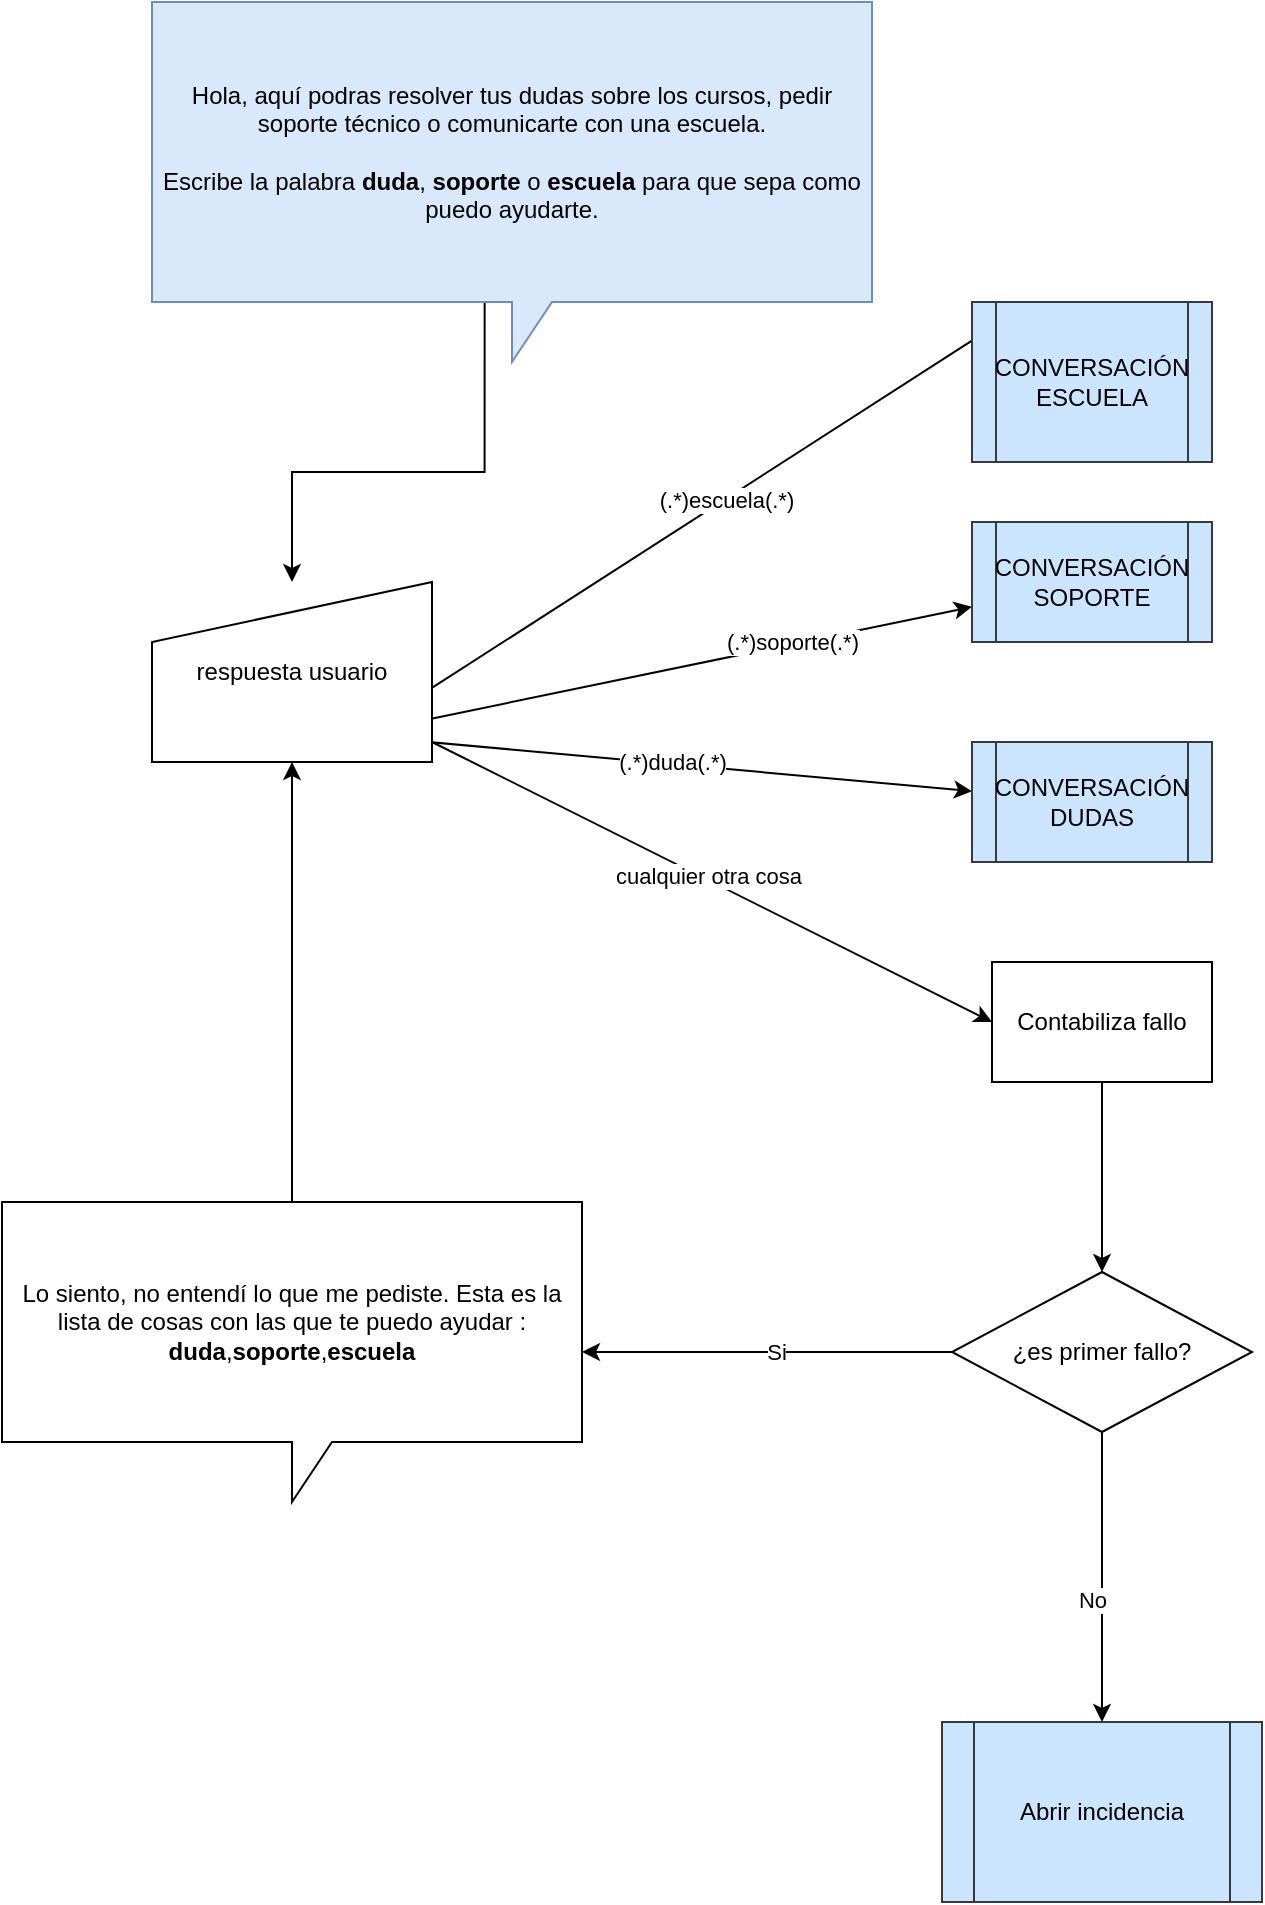 <mxfile version="28.0.5" pages="2">
  <diagram name="Página-1" id="MA2aR0D6-_4CbgedYhHP">
    <mxGraphModel dx="2253" dy="752" grid="1" gridSize="10" guides="1" tooltips="1" connect="1" arrows="1" fold="1" page="1" pageScale="1" pageWidth="827" pageHeight="1169" math="0" shadow="0">
      <root>
        <mxCell id="0" />
        <mxCell id="1" parent="0" />
        <mxCell id="7-lnbQ5hqL2UpC5hHmM0-52" value="" style="edgeStyle=orthogonalEdgeStyle;rounded=0;orthogonalLoop=1;jettySize=auto;html=1;exitX=0.462;exitY=0.824;exitDx=0;exitDy=0;exitPerimeter=0;" parent="1" source="7-lnbQ5hqL2UpC5hHmM0-2" target="7-lnbQ5hqL2UpC5hHmM0-51" edge="1">
          <mxGeometry relative="1" as="geometry" />
        </mxCell>
        <mxCell id="7-lnbQ5hqL2UpC5hHmM0-2" value="Hola, aquí podras resolver tus dudas sobre los cursos, pedir soporte técnico o comunicarte con una escuela.&lt;br&gt;&lt;br&gt;Escribe la palabra &lt;b&gt;duda&lt;/b&gt;, &lt;b&gt;soporte&lt;/b&gt; o &lt;b&gt;escuela&lt;/b&gt; para que sepa como puedo ayudarte." style="shape=callout;whiteSpace=wrap;html=1;perimeter=calloutPerimeter;fillColor=#dae8fc;strokeColor=#6c8ebf;" parent="1" vertex="1">
          <mxGeometry x="-740" y="10" width="360" height="180" as="geometry" />
        </mxCell>
        <mxCell id="7-lnbQ5hqL2UpC5hHmM0-3" value="" style="endArrow=classic;html=1;rounded=0;exitX=0;exitY=0.75;exitDx=0;exitDy=0;" parent="1" source="7-lnbQ5hqL2UpC5hHmM0-51" target="gEdlEobQqb-MvD6yzxbX-1" edge="1">
          <mxGeometry relative="1" as="geometry">
            <mxPoint x="-600" y="240" as="sourcePoint" />
            <mxPoint x="-740" y="550" as="targetPoint" />
            <Array as="points" />
          </mxGeometry>
        </mxCell>
        <mxCell id="7-lnbQ5hqL2UpC5hHmM0-4" value="(.*)duda(.*)" style="edgeLabel;resizable=0;html=1;;align=center;verticalAlign=middle;" parent="7-lnbQ5hqL2UpC5hHmM0-3" connectable="0" vertex="1">
          <mxGeometry relative="1" as="geometry">
            <mxPoint x="55" y="4" as="offset" />
          </mxGeometry>
        </mxCell>
        <mxCell id="7-lnbQ5hqL2UpC5hHmM0-13" value="" style="endArrow=classic;html=1;rounded=0;entryX=0.25;entryY=0;entryDx=0;entryDy=0;exitX=0.958;exitY=0.63;exitDx=0;exitDy=0;exitPerimeter=0;" parent="1" source="7-lnbQ5hqL2UpC5hHmM0-51" target="gEdlEobQqb-MvD6yzxbX-3" edge="1">
          <mxGeometry relative="1" as="geometry">
            <mxPoint x="-310" y="180" as="sourcePoint" />
            <mxPoint x="-80" y="720" as="targetPoint" />
            <Array as="points" />
          </mxGeometry>
        </mxCell>
        <mxCell id="7-lnbQ5hqL2UpC5hHmM0-14" value="(.*)escuela(.*)" style="edgeLabel;resizable=0;html=1;;align=center;verticalAlign=middle;" parent="7-lnbQ5hqL2UpC5hHmM0-13" connectable="0" vertex="1">
          <mxGeometry relative="1" as="geometry">
            <mxPoint as="offset" />
          </mxGeometry>
        </mxCell>
        <mxCell id="gEdlEobQqb-MvD6yzxbX-10" style="edgeStyle=orthogonalEdgeStyle;rounded=0;orthogonalLoop=1;jettySize=auto;html=1;" parent="1" source="7-lnbQ5hqL2UpC5hHmM0-17" target="7-lnbQ5hqL2UpC5hHmM0-51" edge="1">
          <mxGeometry relative="1" as="geometry" />
        </mxCell>
        <mxCell id="7-lnbQ5hqL2UpC5hHmM0-17" value="Lo siento, no entendí lo que me pediste. Esta es la lista de cosas con las que te puedo ayudar : &lt;b&gt;duda&lt;/b&gt;,&lt;b&gt;soporte&lt;/b&gt;,&lt;b&gt;escuela&lt;/b&gt;" style="shape=callout;whiteSpace=wrap;html=1;perimeter=calloutPerimeter;" parent="1" vertex="1">
          <mxGeometry x="-815" y="610" width="290" height="150" as="geometry" />
        </mxCell>
        <mxCell id="7-lnbQ5hqL2UpC5hHmM0-22" value="" style="endArrow=classic;html=1;rounded=0;entryX=0;entryY=0.5;entryDx=0;entryDy=0;" parent="1" source="7-lnbQ5hqL2UpC5hHmM0-51" target="7-lnbQ5hqL2UpC5hHmM0-41" edge="1">
          <mxGeometry relative="1" as="geometry">
            <mxPoint x="-440" y="90" as="sourcePoint" />
            <mxPoint x="-210" y="90" as="targetPoint" />
          </mxGeometry>
        </mxCell>
        <mxCell id="7-lnbQ5hqL2UpC5hHmM0-24" value="&lt;div&gt;cualquier otra cosa&lt;/div&gt;" style="edgeLabel;html=1;align=center;verticalAlign=middle;resizable=0;points=[];" parent="7-lnbQ5hqL2UpC5hHmM0-22" vertex="1" connectable="0">
          <mxGeometry x="0.033" y="-5" relative="1" as="geometry">
            <mxPoint x="-4" y="-10" as="offset" />
          </mxGeometry>
        </mxCell>
        <mxCell id="7-lnbQ5hqL2UpC5hHmM0-32" value="" style="endArrow=classic;html=1;rounded=0;exitX=0.25;exitY=1;exitDx=0;exitDy=0;" parent="1" source="7-lnbQ5hqL2UpC5hHmM0-51" target="gEdlEobQqb-MvD6yzxbX-2" edge="1">
          <mxGeometry relative="1" as="geometry">
            <mxPoint x="-450" y="390" as="sourcePoint" />
            <mxPoint x="-458.361" y="720" as="targetPoint" />
          </mxGeometry>
        </mxCell>
        <mxCell id="7-lnbQ5hqL2UpC5hHmM0-35" value="&lt;div&gt;(.*)soporte(.*)&lt;/div&gt;" style="edgeLabel;html=1;align=center;verticalAlign=middle;resizable=0;points=[];" parent="7-lnbQ5hqL2UpC5hHmM0-32" vertex="1" connectable="0">
          <mxGeometry x="0.007" y="-1" relative="1" as="geometry">
            <mxPoint x="96" y="-22" as="offset" />
          </mxGeometry>
        </mxCell>
        <mxCell id="7-lnbQ5hqL2UpC5hHmM0-43" value="" style="edgeStyle=orthogonalEdgeStyle;rounded=0;orthogonalLoop=1;jettySize=auto;html=1;" parent="1" source="7-lnbQ5hqL2UpC5hHmM0-41" target="7-lnbQ5hqL2UpC5hHmM0-42" edge="1">
          <mxGeometry relative="1" as="geometry" />
        </mxCell>
        <mxCell id="7-lnbQ5hqL2UpC5hHmM0-44" value="" style="edgeStyle=orthogonalEdgeStyle;rounded=0;orthogonalLoop=1;jettySize=auto;html=1;" parent="1" source="7-lnbQ5hqL2UpC5hHmM0-42" target="7-lnbQ5hqL2UpC5hHmM0-17" edge="1">
          <mxGeometry relative="1" as="geometry" />
        </mxCell>
        <mxCell id="7-lnbQ5hqL2UpC5hHmM0-45" value="Si" style="edgeLabel;html=1;align=center;verticalAlign=middle;resizable=0;points=[];" parent="7-lnbQ5hqL2UpC5hHmM0-44" vertex="1" connectable="0">
          <mxGeometry x="-0.048" relative="1" as="geometry">
            <mxPoint as="offset" />
          </mxGeometry>
        </mxCell>
        <mxCell id="7-lnbQ5hqL2UpC5hHmM0-47" value="" style="edgeStyle=orthogonalEdgeStyle;rounded=0;orthogonalLoop=1;jettySize=auto;html=1;" parent="1" source="7-lnbQ5hqL2UpC5hHmM0-42" target="7-lnbQ5hqL2UpC5hHmM0-46" edge="1">
          <mxGeometry relative="1" as="geometry" />
        </mxCell>
        <mxCell id="7-lnbQ5hqL2UpC5hHmM0-48" value="&lt;div&gt;No&lt;/div&gt;" style="edgeLabel;html=1;align=center;verticalAlign=middle;resizable=0;points=[];" parent="7-lnbQ5hqL2UpC5hHmM0-47" vertex="1" connectable="0">
          <mxGeometry x="0.161" y="-5" relative="1" as="geometry">
            <mxPoint as="offset" />
          </mxGeometry>
        </mxCell>
        <mxCell id="7-lnbQ5hqL2UpC5hHmM0-42" value="¿es primer fallo?" style="rhombus;whiteSpace=wrap;html=1;" parent="1" vertex="1">
          <mxGeometry x="-340" y="645" width="150" height="80" as="geometry" />
        </mxCell>
        <mxCell id="7-lnbQ5hqL2UpC5hHmM0-46" value="&lt;div&gt;Abrir incidencia&lt;/div&gt;" style="shape=process;whiteSpace=wrap;html=1;backgroundOutline=1;fillColor=#cce5ff;strokeColor=#36393d;" parent="1" vertex="1">
          <mxGeometry x="-345" y="870" width="160" height="90" as="geometry" />
        </mxCell>
        <mxCell id="7-lnbQ5hqL2UpC5hHmM0-51" value="respuesta usuario" style="shape=manualInput;whiteSpace=wrap;html=1;" parent="1" vertex="1">
          <mxGeometry x="-740" y="300" width="140" height="90" as="geometry" />
        </mxCell>
        <mxCell id="gEdlEobQqb-MvD6yzxbX-1" value="&lt;div&gt;CONVERSACIÓN&lt;/div&gt;&lt;div&gt;DUDAS&lt;/div&gt;" style="shape=process;whiteSpace=wrap;html=1;backgroundOutline=1;fillColor=#cce5ff;strokeColor=#36393d;" parent="1" vertex="1">
          <mxGeometry x="-330" y="380" width="120" height="60" as="geometry" />
        </mxCell>
        <mxCell id="gEdlEobQqb-MvD6yzxbX-2" value="&lt;div&gt;CONVERSACIÓN&lt;/div&gt;&lt;div&gt;SOPORTE&lt;/div&gt;" style="shape=process;whiteSpace=wrap;html=1;backgroundOutline=1;fillColor=#cce5ff;strokeColor=#36393d;" parent="1" vertex="1">
          <mxGeometry x="-330" y="270" width="120" height="60" as="geometry" />
        </mxCell>
        <mxCell id="gEdlEobQqb-MvD6yzxbX-3" value="&lt;div&gt;CONVERSACIÓN&lt;/div&gt;&lt;div&gt;ESCUELA&lt;/div&gt;" style="shape=process;whiteSpace=wrap;html=1;backgroundOutline=1;fillColor=#cce5ff;strokeColor=#36393d;" parent="1" vertex="1">
          <mxGeometry x="-330" y="160" width="120" height="80" as="geometry" />
        </mxCell>
        <mxCell id="7-lnbQ5hqL2UpC5hHmM0-41" value="&lt;div&gt;Contabiliza fallo&lt;/div&gt;" style="rounded=0;whiteSpace=wrap;html=1;" parent="1" vertex="1">
          <mxGeometry x="-320" y="490" width="110" height="60" as="geometry" />
        </mxCell>
      </root>
    </mxGraphModel>
  </diagram>
  <diagram id="lhKgUrCP-QD_mStvM5rY" name="Página-2">
    <mxGraphModel dx="3080" dy="752" grid="1" gridSize="10" guides="1" tooltips="1" connect="1" arrows="1" fold="1" page="1" pageScale="1" pageWidth="827" pageHeight="1169" math="0" shadow="0">
      <root>
        <mxCell id="0" />
        <mxCell id="1" parent="0" />
        <mxCell id="Oa6v_0sYSY0AO8pPvECi-1" value="" style="edgeStyle=orthogonalEdgeStyle;rounded=0;orthogonalLoop=1;jettySize=auto;html=1;" parent="1" source="Oa6v_0sYSY0AO8pPvECi-2" target="Oa6v_0sYSY0AO8pPvECi-7" edge="1">
          <mxGeometry relative="1" as="geometry" />
        </mxCell>
        <mxCell id="Oa6v_0sYSY0AO8pPvECi-2" value="¿Sobre que curso tienes dudas?" style="shape=callout;whiteSpace=wrap;html=1;perimeter=calloutPerimeter;fillColor=#ffff88;strokeColor=#36393d;" parent="1" vertex="1">
          <mxGeometry x="-1214.75" y="10" width="347.5" height="110" as="geometry" />
        </mxCell>
        <mxCell id="Oa6v_0sYSY0AO8pPvECi-3" value="curso oficial" style="labelPosition=center;verticalLabelPosition=middle;align=center;html=1;shape=mxgraph.basic.button;dx=10;whiteSpace=wrap;" parent="1" vertex="1">
          <mxGeometry x="-1206.25" y="140" width="100" height="50" as="geometry" />
        </mxCell>
        <mxCell id="Oa6v_0sYSY0AO8pPvECi-4" value="A tu ritmo" style="labelPosition=center;verticalLabelPosition=middle;align=center;html=1;shape=mxgraph.basic.button;dx=10;whiteSpace=wrap;" parent="1" vertex="1">
          <mxGeometry x="-978.75" y="140" width="100" height="50" as="geometry" />
        </mxCell>
        <mxCell id="Oa6v_0sYSY0AO8pPvECi-5" value="Exam prep" style="labelPosition=center;verticalLabelPosition=middle;align=center;html=1;shape=mxgraph.basic.button;dx=10;whiteSpace=wrap;" parent="1" vertex="1">
          <mxGeometry x="-1083.75" y="140" width="90" height="50" as="geometry" />
        </mxCell>
        <mxCell id="Oa6v_0sYSY0AO8pPvECi-6" value="" style="edgeStyle=orthogonalEdgeStyle;rounded=0;orthogonalLoop=1;jettySize=auto;html=1;" parent="1" source="Oa6v_0sYSY0AO8pPvECi-7" target="Oa6v_0sYSY0AO8pPvECi-11" edge="1">
          <mxGeometry relative="1" as="geometry" />
        </mxCell>
        <mxCell id="Oa6v_0sYSY0AO8pPvECi-7" value="respuesta usuario" style="shape=manualInput;whiteSpace=wrap;html=1;" parent="1" vertex="1">
          <mxGeometry x="-1127.25" y="240" width="180" height="70" as="geometry" />
        </mxCell>
        <mxCell id="Oa6v_0sYSY0AO8pPvECi-8" value="" style="edgeStyle=orthogonalEdgeStyle;rounded=0;orthogonalLoop=1;jettySize=auto;html=1;" parent="1" source="Oa6v_0sYSY0AO8pPvECi-9" target="Oa6v_0sYSY0AO8pPvECi-13" edge="1">
          <mxGeometry relative="1" as="geometry">
            <mxPoint x="-1478.75" y="1290" as="targetPoint" />
          </mxGeometry>
        </mxCell>
        <mxCell id="Oa6v_0sYSY0AO8pPvECi-9" value="&lt;div&gt;&lt;p&gt;¿Y cúal es tu duda?&lt;/p&gt;&lt;/div&gt;" style="shape=callout;whiteSpace=wrap;html=1;perimeter=calloutPerimeter;fillColor=#ffff88;strokeColor=#36393d;" parent="1" vertex="1">
          <mxGeometry x="-1628.25" y="230" width="210" height="90" as="geometry" />
        </mxCell>
        <mxCell id="Oa6v_0sYSY0AO8pPvECi-10" value="" style="edgeStyle=orthogonalEdgeStyle;rounded=0;orthogonalLoop=1;jettySize=auto;html=1;" parent="1" source="Oa6v_0sYSY0AO8pPvECi-11" target="Oa6v_0sYSY0AO8pPvECi-9" edge="1">
          <mxGeometry relative="1" as="geometry" />
        </mxCell>
        <mxCell id="Oa6v_0sYSY0AO8pPvECi-11" value="guardar categoria curso" style="shape=tapeData;whiteSpace=wrap;html=1;perimeter=ellipsePerimeter;" parent="1" vertex="1">
          <mxGeometry x="-1304.75" y="235" width="80" height="80" as="geometry" />
        </mxCell>
        <mxCell id="Oa6v_0sYSY0AO8pPvECi-12" value="" style="edgeStyle=orthogonalEdgeStyle;rounded=0;orthogonalLoop=1;jettySize=auto;html=1;" parent="1" source="Oa6v_0sYSY0AO8pPvECi-13" target="Oa6v_0sYSY0AO8pPvECi-15" edge="1">
          <mxGeometry relative="1" as="geometry" />
        </mxCell>
        <mxCell id="Oa6v_0sYSY0AO8pPvECi-13" value="respuesta usuario" style="shape=manualInput;whiteSpace=wrap;html=1;" parent="1" vertex="1">
          <mxGeometry x="-1609" y="370" width="195.5" height="80" as="geometry" />
        </mxCell>
        <mxCell id="Oa6v_0sYSY0AO8pPvECi-14" value="" style="edgeStyle=orthogonalEdgeStyle;rounded=0;orthogonalLoop=1;jettySize=auto;html=1;entryX=0;entryY=0;entryDx=0;entryDy=25;entryPerimeter=0;" parent="1" source="Oa6v_0sYSY0AO8pPvECi-15" target="Oa6v_0sYSY0AO8pPvECi-31" edge="1">
          <mxGeometry relative="1" as="geometry" />
        </mxCell>
        <mxCell id="Oa6v_0sYSY0AO8pPvECi-15" value="guardar duda" style="shape=tapeData;whiteSpace=wrap;html=1;perimeter=ellipsePerimeter;" parent="1" vertex="1">
          <mxGeometry x="-1300" y="370" width="80" height="80" as="geometry" />
        </mxCell>
        <mxCell id="Oa6v_0sYSY0AO8pPvECi-16" value="" style="edgeStyle=orthogonalEdgeStyle;rounded=0;orthogonalLoop=1;jettySize=auto;html=1;" parent="1" source="Oa6v_0sYSY0AO8pPvECi-17" target="Oa6v_0sYSY0AO8pPvECi-21" edge="1">
          <mxGeometry relative="1" as="geometry" />
        </mxCell>
        <mxCell id="Oa6v_0sYSY0AO8pPvECi-17" value="Consulta en tablas FAQS" style="rounded=0;whiteSpace=wrap;html=1;" parent="1" vertex="1">
          <mxGeometry x="-1180" y="490.0" width="180" height="120" as="geometry" />
        </mxCell>
        <mxCell id="Oa6v_0sYSY0AO8pPvECi-18" style="edgeStyle=orthogonalEdgeStyle;rounded=0;orthogonalLoop=1;jettySize=auto;html=1;" parent="1" source="Oa6v_0sYSY0AO8pPvECi-21" target="Oa6v_0sYSY0AO8pPvECi-23" edge="1">
          <mxGeometry relative="1" as="geometry" />
        </mxCell>
        <mxCell id="Oa6v_0sYSY0AO8pPvECi-19" value="&lt;div&gt;SI&lt;/div&gt;" style="edgeLabel;html=1;align=center;verticalAlign=middle;resizable=0;points=[];" parent="Oa6v_0sYSY0AO8pPvECi-18" vertex="1" connectable="0">
          <mxGeometry x="-0.216" y="1" relative="1" as="geometry">
            <mxPoint x="1" as="offset" />
          </mxGeometry>
        </mxCell>
        <mxCell id="Oa6v_0sYSY0AO8pPvECi-20" value="NO" style="edgeStyle=orthogonalEdgeStyle;rounded=0;orthogonalLoop=1;jettySize=auto;html=1;" parent="1" source="Oa6v_0sYSY0AO8pPvECi-21" target="Oa6v_0sYSY0AO8pPvECi-28" edge="1">
          <mxGeometry relative="1" as="geometry" />
        </mxCell>
        <mxCell id="Oa6v_0sYSY0AO8pPvECi-21" value="¿Hay resultados?" style="rhombus;whiteSpace=wrap;html=1;" parent="1" vertex="1">
          <mxGeometry x="-1510" y="500" width="177" height="100" as="geometry" />
        </mxCell>
        <mxCell id="Oa6v_0sYSY0AO8pPvECi-22" style="edgeStyle=orthogonalEdgeStyle;rounded=0;orthogonalLoop=1;jettySize=auto;html=1;" parent="1" source="Oa6v_0sYSY0AO8pPvECi-23" target="Oa6v_0sYSY0AO8pPvECi-25" edge="1">
          <mxGeometry relative="1" as="geometry" />
        </mxCell>
        <mxCell id="Oa6v_0sYSY0AO8pPvECi-23" value="Mostrar respuesta FAQ" style="shape=callout;whiteSpace=wrap;html=1;perimeter=calloutPerimeter;" parent="1" vertex="1">
          <mxGeometry x="-1340" y="700.0" width="120" height="80" as="geometry" />
        </mxCell>
        <mxCell id="Oa6v_0sYSY0AO8pPvECi-24" style="edgeStyle=orthogonalEdgeStyle;rounded=0;orthogonalLoop=1;jettySize=auto;html=1;" parent="1" source="Oa6v_0sYSY0AO8pPvECi-25" target="Oa6v_0sYSY0AO8pPvECi-26" edge="1">
          <mxGeometry relative="1" as="geometry" />
        </mxCell>
        <mxCell id="Oa6v_0sYSY0AO8pPvECi-25" value="¿He resuelto tu duda? Responde si o no" style="shape=callout;whiteSpace=wrap;html=1;perimeter=calloutPerimeter;fillColor=#ffff88;strokeColor=#36393d;" parent="1" vertex="1">
          <mxGeometry x="-1128.75" y="650" width="120" height="80" as="geometry" />
        </mxCell>
        <mxCell id="Oa6v_0sYSY0AO8pPvECi-34" value="NO" style="edgeStyle=orthogonalEdgeStyle;rounded=0;orthogonalLoop=1;jettySize=auto;html=1;" parent="1" source="Oa6v_0sYSY0AO8pPvECi-26" target="Oa6v_0sYSY0AO8pPvECi-29" edge="1">
          <mxGeometry relative="1" as="geometry" />
        </mxCell>
        <mxCell id="Oa6v_0sYSY0AO8pPvECi-38" value="SI" style="edgeStyle=orthogonalEdgeStyle;rounded=0;orthogonalLoop=1;jettySize=auto;html=1;" parent="1" source="Oa6v_0sYSY0AO8pPvECi-26" target="Oa6v_0sYSY0AO8pPvECi-37" edge="1">
          <mxGeometry relative="1" as="geometry" />
        </mxCell>
        <mxCell id="Oa6v_0sYSY0AO8pPvECi-26" value="&lt;div&gt;Respuesta del usuario&lt;/div&gt;" style="shape=manualInput;whiteSpace=wrap;html=1;" parent="1" vertex="1">
          <mxGeometry x="-1128.75" y="830" width="110" height="100" as="geometry" />
        </mxCell>
        <mxCell id="Oa6v_0sYSY0AO8pPvECi-27" style="edgeStyle=orthogonalEdgeStyle;rounded=0;orthogonalLoop=1;jettySize=auto;html=1;" parent="1" source="Oa6v_0sYSY0AO8pPvECi-28" target="Oa6v_0sYSY0AO8pPvECi-29" edge="1">
          <mxGeometry relative="1" as="geometry" />
        </mxCell>
        <mxCell id="Oa6v_0sYSY0AO8pPvECi-28" value="No encuentro nada relacionado." style="shape=callout;whiteSpace=wrap;html=1;perimeter=calloutPerimeter;fillColor=#ffff88;strokeColor=#36393d;" parent="1" vertex="1">
          <mxGeometry x="-1609" y="700" width="120" height="80" as="geometry" />
        </mxCell>
        <mxCell id="Oa6v_0sYSY0AO8pPvECi-41" value="" style="edgeStyle=orthogonalEdgeStyle;rounded=0;orthogonalLoop=1;jettySize=auto;html=1;" parent="1" source="Oa6v_0sYSY0AO8pPvECi-29" target="Oa6v_0sYSY0AO8pPvECi-40" edge="1">
          <mxGeometry relative="1" as="geometry" />
        </mxCell>
        <mxCell id="Oa6v_0sYSY0AO8pPvECi-29" value="&lt;div&gt;&amp;nbsp;¿Quieres darme tu email para que un compañero experto se ponga en contacto contigo? Escribe &lt;b&gt;si&lt;/b&gt; o &lt;b&gt;no&lt;/b&gt;&lt;/div&gt;" style="shape=callout;whiteSpace=wrap;html=1;perimeter=calloutPerimeter;fillColor=#ffff88;strokeColor=#36393d;" parent="1" vertex="1">
          <mxGeometry x="-1470" y="830" width="193" height="140" as="geometry" />
        </mxCell>
        <mxCell id="len8j-ash2DY0aDS-d-m-2" value="" style="edgeStyle=orthogonalEdgeStyle;rounded=0;orthogonalLoop=1;jettySize=auto;html=1;" parent="1" source="Oa6v_0sYSY0AO8pPvECi-31" target="Oa6v_0sYSY0AO8pPvECi-17" edge="1">
          <mxGeometry relative="1" as="geometry" />
        </mxCell>
        <mxCell id="Oa6v_0sYSY0AO8pPvECi-31" value="Genial, estoy buscando en el manual." style="shape=callout;whiteSpace=wrap;html=1;perimeter=calloutPerimeter;fillColor=#ffff88;strokeColor=#36393d;" parent="1" vertex="1">
          <mxGeometry x="-1150" y="390.0" width="120" height="80" as="geometry" />
        </mxCell>
        <mxCell id="Oa6v_0sYSY0AO8pPvECi-33" value="" style="edgeStyle=orthogonalEdgeStyle;rounded=0;orthogonalLoop=1;jettySize=auto;html=1;" parent="1" source="Oa6v_0sYSY0AO8pPvECi-32" target="Oa6v_0sYSY0AO8pPvECi-2" edge="1">
          <mxGeometry relative="1" as="geometry" />
        </mxCell>
        <mxCell id="Oa6v_0sYSY0AO8pPvECi-32" value="CONVERSACIÓN DUDAS" style="shape=process;whiteSpace=wrap;html=1;backgroundOutline=1;fillColor=#dae8fc;strokeColor=#6c8ebf;" parent="1" vertex="1">
          <mxGeometry x="-1600" y="30" width="193.75" height="70" as="geometry" />
        </mxCell>
        <mxCell id="Oa6v_0sYSY0AO8pPvECi-35" value="ABRIR INCIDENCIA" style="shape=process;whiteSpace=wrap;html=1;backgroundOutline=1;fillColor=#cce5ff;strokeColor=#36393d;" parent="1" vertex="1">
          <mxGeometry x="-1609" y="1020" width="120" height="60" as="geometry" />
        </mxCell>
        <mxCell id="Oa6v_0sYSY0AO8pPvECi-45" value="" style="edgeStyle=orthogonalEdgeStyle;rounded=0;orthogonalLoop=1;jettySize=auto;html=1;" parent="1" source="Oa6v_0sYSY0AO8pPvECi-37" target="Oa6v_0sYSY0AO8pPvECi-39" edge="1">
          <mxGeometry relative="1" as="geometry" />
        </mxCell>
        <mxCell id="Oa6v_0sYSY0AO8pPvECi-37" value="¿En que más puedo ayudarte? Duda, soporte, escuela" style="shape=callout;whiteSpace=wrap;html=1;perimeter=calloutPerimeter;fillColor=#ffff88;strokeColor=#36393d;" parent="1" vertex="1">
          <mxGeometry x="-1133.75" y="1010" width="120" height="80" as="geometry" />
        </mxCell>
        <mxCell id="Oa6v_0sYSY0AO8pPvECi-39" value="Fin de conversación " style="shape=offPageConnector;whiteSpace=wrap;html=1;fillColor=#cdeb8b;strokeColor=#36393d;" parent="1" vertex="1">
          <mxGeometry x="-947.25" y="1010" width="80" height="80" as="geometry" />
        </mxCell>
        <mxCell id="Oa6v_0sYSY0AO8pPvECi-42" value="NO" style="edgeStyle=orthogonalEdgeStyle;rounded=0;orthogonalLoop=1;jettySize=auto;html=1;" parent="1" source="Oa6v_0sYSY0AO8pPvECi-40" target="Oa6v_0sYSY0AO8pPvECi-37" edge="1">
          <mxGeometry relative="1" as="geometry">
            <mxPoint x="-1400" y="1090" as="targetPoint" />
          </mxGeometry>
        </mxCell>
        <mxCell id="Oa6v_0sYSY0AO8pPvECi-44" value="SI" style="edgeStyle=orthogonalEdgeStyle;rounded=0;orthogonalLoop=1;jettySize=auto;html=1;" parent="1" source="Oa6v_0sYSY0AO8pPvECi-40" target="Oa6v_0sYSY0AO8pPvECi-35" edge="1">
          <mxGeometry relative="1" as="geometry" />
        </mxCell>
        <mxCell id="Oa6v_0sYSY0AO8pPvECi-40" value="&lt;div&gt;Respuesta del usuario&lt;/div&gt;" style="shape=manualInput;whiteSpace=wrap;html=1;" parent="1" vertex="1">
          <mxGeometry x="-1428.5" y="1000" width="110" height="100" as="geometry" />
        </mxCell>
      </root>
    </mxGraphModel>
  </diagram>
</mxfile>
